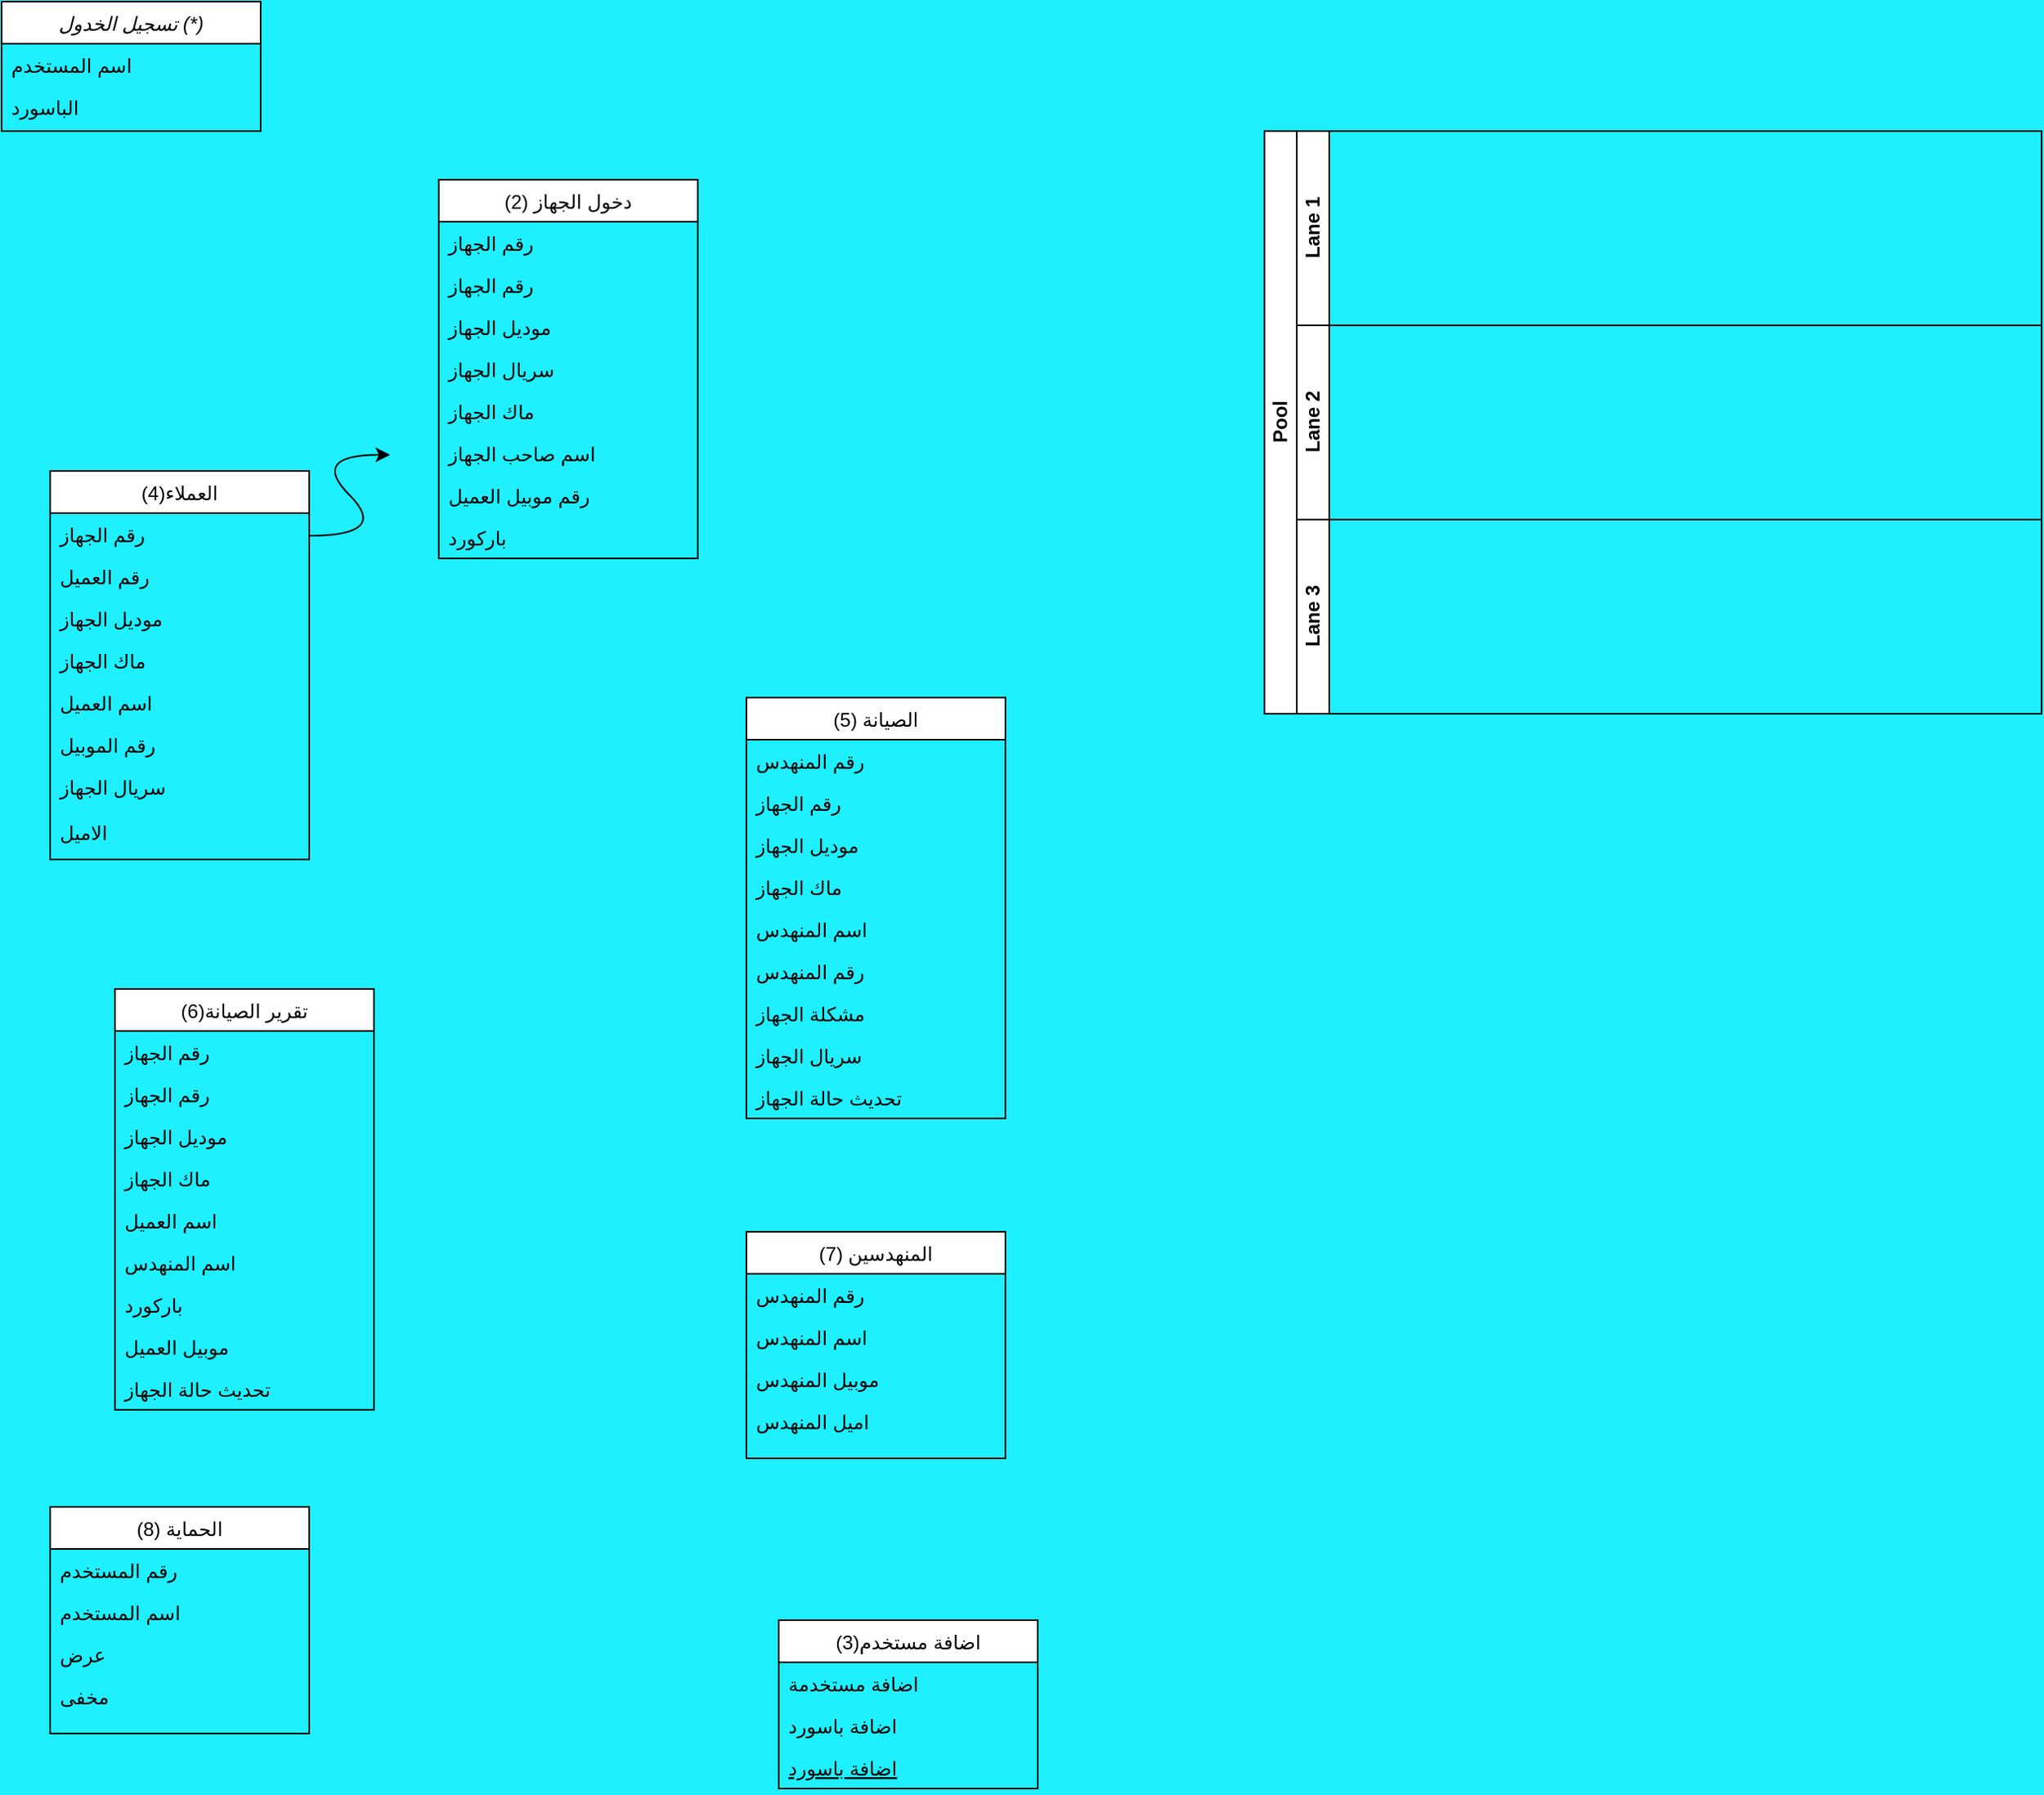 <mxfile version="26.0.8">
  <diagram id="C5RBs43oDa-KdzZeNtuy" name="Page-1">
    <mxGraphModel dx="1434" dy="833" grid="1" gridSize="10" guides="1" tooltips="1" connect="1" arrows="1" fold="1" page="1" pageScale="1" pageWidth="827" pageHeight="1169" background="light-dark(#1EF0FF,#121212)" math="0" shadow="0">
      <root>
        <mxCell id="WIyWlLk6GJQsqaUBKTNV-0" />
        <mxCell id="WIyWlLk6GJQsqaUBKTNV-1" parent="WIyWlLk6GJQsqaUBKTNV-0" />
        <mxCell id="zkfFHV4jXpPFQw0GAbJ--0" value="تسجيل الخدول (*)" style="swimlane;fontStyle=2;align=center;verticalAlign=top;childLayout=stackLayout;horizontal=1;startSize=26;horizontalStack=0;resizeParent=1;resizeLast=0;collapsible=1;marginBottom=0;rounded=0;shadow=0;strokeWidth=1;" parent="WIyWlLk6GJQsqaUBKTNV-1" vertex="1">
          <mxGeometry x="80" y="30" width="160" height="80" as="geometry">
            <mxRectangle x="230" y="140" width="160" height="26" as="alternateBounds" />
          </mxGeometry>
        </mxCell>
        <mxCell id="zkfFHV4jXpPFQw0GAbJ--1" value="اسم المستخدم" style="text;align=left;verticalAlign=top;spacingLeft=4;spacingRight=4;overflow=hidden;rotatable=0;points=[[0,0.5],[1,0.5]];portConstraint=eastwest;" parent="zkfFHV4jXpPFQw0GAbJ--0" vertex="1">
          <mxGeometry y="26" width="160" height="26" as="geometry" />
        </mxCell>
        <mxCell id="zkfFHV4jXpPFQw0GAbJ--2" value="الباسورد" style="text;align=left;verticalAlign=top;spacingLeft=4;spacingRight=4;overflow=hidden;rotatable=0;points=[[0,0.5],[1,0.5]];portConstraint=eastwest;rounded=0;shadow=0;html=0;" parent="zkfFHV4jXpPFQw0GAbJ--0" vertex="1">
          <mxGeometry y="52" width="160" height="26" as="geometry" />
        </mxCell>
        <mxCell id="zkfFHV4jXpPFQw0GAbJ--6" value="اضافة مستخدم(3)" style="swimlane;fontStyle=0;align=center;verticalAlign=top;childLayout=stackLayout;horizontal=1;startSize=26;horizontalStack=0;resizeParent=1;resizeLast=0;collapsible=1;marginBottom=0;rounded=0;shadow=0;strokeWidth=1;" parent="WIyWlLk6GJQsqaUBKTNV-1" vertex="1">
          <mxGeometry x="560" y="1030" width="160" height="104" as="geometry">
            <mxRectangle x="540" y="616" width="160" height="26" as="alternateBounds" />
          </mxGeometry>
        </mxCell>
        <mxCell id="zkfFHV4jXpPFQw0GAbJ--7" value="اضافة مستخدمة" style="text;align=left;verticalAlign=top;spacingLeft=4;spacingRight=4;overflow=hidden;rotatable=0;points=[[0,0.5],[1,0.5]];portConstraint=eastwest;" parent="zkfFHV4jXpPFQw0GAbJ--6" vertex="1">
          <mxGeometry y="26" width="160" height="26" as="geometry" />
        </mxCell>
        <mxCell id="zkfFHV4jXpPFQw0GAbJ--8" value="اضافة باسورد" style="text;align=left;verticalAlign=top;spacingLeft=4;spacingRight=4;overflow=hidden;rotatable=0;points=[[0,0.5],[1,0.5]];portConstraint=eastwest;rounded=0;shadow=0;html=0;" parent="zkfFHV4jXpPFQw0GAbJ--6" vertex="1">
          <mxGeometry y="52" width="160" height="26" as="geometry" />
        </mxCell>
        <mxCell id="zkfFHV4jXpPFQw0GAbJ--10" value="اضافة باسورد" style="text;align=left;verticalAlign=top;spacingLeft=4;spacingRight=4;overflow=hidden;rotatable=0;points=[[0,0.5],[1,0.5]];portConstraint=eastwest;fontStyle=4" parent="zkfFHV4jXpPFQw0GAbJ--6" vertex="1">
          <mxGeometry y="78" width="160" height="26" as="geometry" />
        </mxCell>
        <mxCell id="zkfFHV4jXpPFQw0GAbJ--13" value="العملاء(4)" style="swimlane;fontStyle=0;align=center;verticalAlign=top;childLayout=stackLayout;horizontal=1;startSize=26;horizontalStack=0;resizeParent=1;resizeLast=0;collapsible=1;marginBottom=0;rounded=0;shadow=0;strokeWidth=1;" parent="WIyWlLk6GJQsqaUBKTNV-1" vertex="1">
          <mxGeometry x="110" y="320" width="160" height="240" as="geometry">
            <mxRectangle x="540" y="350" width="160" height="26" as="alternateBounds" />
          </mxGeometry>
        </mxCell>
        <mxCell id="zkfFHV4jXpPFQw0GAbJ--14" value="رقم الجهاز" style="text;align=left;verticalAlign=top;spacingLeft=4;spacingRight=4;overflow=hidden;rotatable=0;points=[[0,0.5],[1,0.5]];portConstraint=eastwest;" parent="zkfFHV4jXpPFQw0GAbJ--13" vertex="1">
          <mxGeometry y="26" width="160" height="26" as="geometry" />
        </mxCell>
        <mxCell id="AMiN39QSzYucy0YRh3hm-0" value="رقم العميل" style="text;align=left;verticalAlign=top;spacingLeft=4;spacingRight=4;overflow=hidden;rotatable=0;points=[[0,0.5],[1,0.5]];portConstraint=eastwest;" vertex="1" parent="zkfFHV4jXpPFQw0GAbJ--13">
          <mxGeometry y="52" width="160" height="26" as="geometry" />
        </mxCell>
        <mxCell id="AMiN39QSzYucy0YRh3hm-1" value="موديل الجهاز" style="text;align=left;verticalAlign=top;spacingLeft=4;spacingRight=4;overflow=hidden;rotatable=0;points=[[0,0.5],[1,0.5]];portConstraint=eastwest;" vertex="1" parent="zkfFHV4jXpPFQw0GAbJ--13">
          <mxGeometry y="78" width="160" height="26" as="geometry" />
        </mxCell>
        <mxCell id="AMiN39QSzYucy0YRh3hm-2" value="ماك الجهاز" style="text;align=left;verticalAlign=top;spacingLeft=4;spacingRight=4;overflow=hidden;rotatable=0;points=[[0,0.5],[1,0.5]];portConstraint=eastwest;" vertex="1" parent="zkfFHV4jXpPFQw0GAbJ--13">
          <mxGeometry y="104" width="160" height="26" as="geometry" />
        </mxCell>
        <mxCell id="AMiN39QSzYucy0YRh3hm-3" value="اسم العميل" style="text;align=left;verticalAlign=top;spacingLeft=4;spacingRight=4;overflow=hidden;rotatable=0;points=[[0,0.5],[1,0.5]];portConstraint=eastwest;" vertex="1" parent="zkfFHV4jXpPFQw0GAbJ--13">
          <mxGeometry y="130" width="160" height="26" as="geometry" />
        </mxCell>
        <mxCell id="AMiN39QSzYucy0YRh3hm-4" value="رقم الموبيل" style="text;align=left;verticalAlign=top;spacingLeft=4;spacingRight=4;overflow=hidden;rotatable=0;points=[[0,0.5],[1,0.5]];portConstraint=eastwest;" vertex="1" parent="zkfFHV4jXpPFQw0GAbJ--13">
          <mxGeometry y="156" width="160" height="26" as="geometry" />
        </mxCell>
        <mxCell id="AMiN39QSzYucy0YRh3hm-5" value="سريال الجهاز" style="text;align=left;verticalAlign=top;spacingLeft=4;spacingRight=4;overflow=hidden;rotatable=0;points=[[0,0.5],[1,0.5]];portConstraint=eastwest;" vertex="1" parent="zkfFHV4jXpPFQw0GAbJ--13">
          <mxGeometry y="182" width="160" height="28" as="geometry" />
        </mxCell>
        <mxCell id="AMiN39QSzYucy0YRh3hm-7" value="الاميل " style="text;align=left;verticalAlign=top;spacingLeft=4;spacingRight=4;overflow=hidden;rotatable=0;points=[[0,0.5],[1,0.5]];portConstraint=eastwest;" vertex="1" parent="zkfFHV4jXpPFQw0GAbJ--13">
          <mxGeometry y="210" width="160" height="26" as="geometry" />
        </mxCell>
        <mxCell id="zkfFHV4jXpPFQw0GAbJ--17" value="دخول الجهاز (2)" style="swimlane;fontStyle=0;align=center;verticalAlign=top;childLayout=stackLayout;horizontal=1;startSize=26;horizontalStack=0;resizeParent=1;resizeLast=0;collapsible=1;marginBottom=0;rounded=0;shadow=0;strokeWidth=1;" parent="WIyWlLk6GJQsqaUBKTNV-1" vertex="1">
          <mxGeometry x="350" y="140" width="160" height="234" as="geometry">
            <mxRectangle x="540" y="130" width="160" height="26" as="alternateBounds" />
          </mxGeometry>
        </mxCell>
        <mxCell id="AMiN39QSzYucy0YRh3hm-57" value="رقم الجهاز" style="text;align=left;verticalAlign=top;spacingLeft=4;spacingRight=4;overflow=hidden;rotatable=0;points=[[0,0.5],[1,0.5]];portConstraint=eastwest;" vertex="1" parent="zkfFHV4jXpPFQw0GAbJ--17">
          <mxGeometry y="26" width="160" height="26" as="geometry" />
        </mxCell>
        <mxCell id="zkfFHV4jXpPFQw0GAbJ--18" value="رقم الجهاز" style="text;align=left;verticalAlign=top;spacingLeft=4;spacingRight=4;overflow=hidden;rotatable=0;points=[[0,0.5],[1,0.5]];portConstraint=eastwest;" parent="zkfFHV4jXpPFQw0GAbJ--17" vertex="1">
          <mxGeometry y="52" width="160" height="26" as="geometry" />
        </mxCell>
        <mxCell id="zkfFHV4jXpPFQw0GAbJ--19" value="موديل الجهاز" style="text;align=left;verticalAlign=top;spacingLeft=4;spacingRight=4;overflow=hidden;rotatable=0;points=[[0,0.5],[1,0.5]];portConstraint=eastwest;rounded=0;shadow=0;html=0;" parent="zkfFHV4jXpPFQw0GAbJ--17" vertex="1">
          <mxGeometry y="78" width="160" height="26" as="geometry" />
        </mxCell>
        <mxCell id="zkfFHV4jXpPFQw0GAbJ--20" value="سريال الجهاز" style="text;align=left;verticalAlign=top;spacingLeft=4;spacingRight=4;overflow=hidden;rotatable=0;points=[[0,0.5],[1,0.5]];portConstraint=eastwest;rounded=0;shadow=0;html=0;" parent="zkfFHV4jXpPFQw0GAbJ--17" vertex="1">
          <mxGeometry y="104" width="160" height="26" as="geometry" />
        </mxCell>
        <mxCell id="zkfFHV4jXpPFQw0GAbJ--21" value="ماك الجهاز" style="text;align=left;verticalAlign=top;spacingLeft=4;spacingRight=4;overflow=hidden;rotatable=0;points=[[0,0.5],[1,0.5]];portConstraint=eastwest;rounded=0;shadow=0;html=0;" parent="zkfFHV4jXpPFQw0GAbJ--17" vertex="1">
          <mxGeometry y="130" width="160" height="26" as="geometry" />
        </mxCell>
        <mxCell id="zkfFHV4jXpPFQw0GAbJ--22" value="اسم صاحب الجهاز" style="text;align=left;verticalAlign=top;spacingLeft=4;spacingRight=4;overflow=hidden;rotatable=0;points=[[0,0.5],[1,0.5]];portConstraint=eastwest;rounded=0;shadow=0;html=0;" parent="zkfFHV4jXpPFQw0GAbJ--17" vertex="1">
          <mxGeometry y="156" width="160" height="26" as="geometry" />
        </mxCell>
        <mxCell id="zkfFHV4jXpPFQw0GAbJ--24" value="رقم موبيل العميل " style="text;align=left;verticalAlign=top;spacingLeft=4;spacingRight=4;overflow=hidden;rotatable=0;points=[[0,0.5],[1,0.5]];portConstraint=eastwest;" parent="zkfFHV4jXpPFQw0GAbJ--17" vertex="1">
          <mxGeometry y="182" width="160" height="26" as="geometry" />
        </mxCell>
        <mxCell id="zkfFHV4jXpPFQw0GAbJ--25" value="باركورد" style="text;align=left;verticalAlign=top;spacingLeft=4;spacingRight=4;overflow=hidden;rotatable=0;points=[[0,0.5],[1,0.5]];portConstraint=eastwest;" parent="zkfFHV4jXpPFQw0GAbJ--17" vertex="1">
          <mxGeometry y="208" width="160" height="26" as="geometry" />
        </mxCell>
        <mxCell id="AMiN39QSzYucy0YRh3hm-16" value="الصيانة (5)" style="swimlane;fontStyle=0;align=center;verticalAlign=top;childLayout=stackLayout;horizontal=1;startSize=26;horizontalStack=0;resizeParent=1;resizeLast=0;collapsible=1;marginBottom=0;rounded=0;shadow=0;strokeWidth=1;" vertex="1" parent="WIyWlLk6GJQsqaUBKTNV-1">
          <mxGeometry x="540" y="460" width="160" height="260" as="geometry">
            <mxRectangle x="540" y="694" width="160" height="26" as="alternateBounds" />
          </mxGeometry>
        </mxCell>
        <mxCell id="AMiN39QSzYucy0YRh3hm-17" value="رقم المنهدس" style="text;align=left;verticalAlign=top;spacingLeft=4;spacingRight=4;overflow=hidden;rotatable=0;points=[[0,0.5],[1,0.5]];portConstraint=eastwest;" vertex="1" parent="AMiN39QSzYucy0YRh3hm-16">
          <mxGeometry y="26" width="160" height="26" as="geometry" />
        </mxCell>
        <mxCell id="AMiN39QSzYucy0YRh3hm-18" value="رقم الجهاز " style="text;align=left;verticalAlign=top;spacingLeft=4;spacingRight=4;overflow=hidden;rotatable=0;points=[[0,0.5],[1,0.5]];portConstraint=eastwest;rounded=0;shadow=0;html=0;" vertex="1" parent="AMiN39QSzYucy0YRh3hm-16">
          <mxGeometry y="52" width="160" height="26" as="geometry" />
        </mxCell>
        <mxCell id="AMiN39QSzYucy0YRh3hm-20" value="موديل الجهاز" style="text;align=left;verticalAlign=top;spacingLeft=4;spacingRight=4;overflow=hidden;rotatable=0;points=[[0,0.5],[1,0.5]];portConstraint=eastwest;rounded=0;shadow=0;html=0;" vertex="1" parent="AMiN39QSzYucy0YRh3hm-16">
          <mxGeometry y="78" width="160" height="26" as="geometry" />
        </mxCell>
        <mxCell id="AMiN39QSzYucy0YRh3hm-21" value="ماك الجهاز" style="text;align=left;verticalAlign=top;spacingLeft=4;spacingRight=4;overflow=hidden;rotatable=0;points=[[0,0.5],[1,0.5]];portConstraint=eastwest;rounded=0;shadow=0;html=0;" vertex="1" parent="AMiN39QSzYucy0YRh3hm-16">
          <mxGeometry y="104" width="160" height="26" as="geometry" />
        </mxCell>
        <mxCell id="AMiN39QSzYucy0YRh3hm-22" value="اسم المنهدس " style="text;align=left;verticalAlign=top;spacingLeft=4;spacingRight=4;overflow=hidden;rotatable=0;points=[[0,0.5],[1,0.5]];portConstraint=eastwest;rounded=0;shadow=0;html=0;" vertex="1" parent="AMiN39QSzYucy0YRh3hm-16">
          <mxGeometry y="130" width="160" height="26" as="geometry" />
        </mxCell>
        <mxCell id="AMiN39QSzYucy0YRh3hm-23" value="رقم المنهدس" style="text;align=left;verticalAlign=top;spacingLeft=4;spacingRight=4;overflow=hidden;rotatable=0;points=[[0,0.5],[1,0.5]];portConstraint=eastwest;rounded=0;shadow=0;html=0;" vertex="1" parent="AMiN39QSzYucy0YRh3hm-16">
          <mxGeometry y="156" width="160" height="26" as="geometry" />
        </mxCell>
        <mxCell id="AMiN39QSzYucy0YRh3hm-24" value="مشكلة الجهاز" style="text;align=left;verticalAlign=top;spacingLeft=4;spacingRight=4;overflow=hidden;rotatable=0;points=[[0,0.5],[1,0.5]];portConstraint=eastwest;rounded=0;shadow=0;html=0;" vertex="1" parent="AMiN39QSzYucy0YRh3hm-16">
          <mxGeometry y="182" width="160" height="26" as="geometry" />
        </mxCell>
        <mxCell id="AMiN39QSzYucy0YRh3hm-25" value="سريال الجهاز" style="text;align=left;verticalAlign=top;spacingLeft=4;spacingRight=4;overflow=hidden;rotatable=0;points=[[0,0.5],[1,0.5]];portConstraint=eastwest;rounded=0;shadow=0;html=0;" vertex="1" parent="AMiN39QSzYucy0YRh3hm-16">
          <mxGeometry y="208" width="160" height="26" as="geometry" />
        </mxCell>
        <mxCell id="AMiN39QSzYucy0YRh3hm-26" value="تحديث حالة الجهاز" style="text;align=left;verticalAlign=top;spacingLeft=4;spacingRight=4;overflow=hidden;rotatable=0;points=[[0,0.5],[1,0.5]];portConstraint=eastwest;rounded=0;shadow=0;html=0;" vertex="1" parent="AMiN39QSzYucy0YRh3hm-16">
          <mxGeometry y="234" width="160" height="26" as="geometry" />
        </mxCell>
        <mxCell id="AMiN39QSzYucy0YRh3hm-27" value="تقرير الصيانة(6)" style="swimlane;fontStyle=0;align=center;verticalAlign=top;childLayout=stackLayout;horizontal=1;startSize=26;horizontalStack=0;resizeParent=1;resizeLast=0;collapsible=1;marginBottom=0;rounded=0;shadow=0;strokeWidth=1;" vertex="1" parent="WIyWlLk6GJQsqaUBKTNV-1">
          <mxGeometry x="150" y="640" width="160" height="260" as="geometry">
            <mxRectangle x="540" y="694" width="160" height="26" as="alternateBounds" />
          </mxGeometry>
        </mxCell>
        <mxCell id="AMiN39QSzYucy0YRh3hm-28" value="رقم الجهاز" style="text;align=left;verticalAlign=top;spacingLeft=4;spacingRight=4;overflow=hidden;rotatable=0;points=[[0,0.5],[1,0.5]];portConstraint=eastwest;" vertex="1" parent="AMiN39QSzYucy0YRh3hm-27">
          <mxGeometry y="26" width="160" height="26" as="geometry" />
        </mxCell>
        <mxCell id="AMiN39QSzYucy0YRh3hm-29" value="رقم الجهاز " style="text;align=left;verticalAlign=top;spacingLeft=4;spacingRight=4;overflow=hidden;rotatable=0;points=[[0,0.5],[1,0.5]];portConstraint=eastwest;rounded=0;shadow=0;html=0;" vertex="1" parent="AMiN39QSzYucy0YRh3hm-27">
          <mxGeometry y="52" width="160" height="26" as="geometry" />
        </mxCell>
        <mxCell id="AMiN39QSzYucy0YRh3hm-30" value="موديل الجهاز" style="text;align=left;verticalAlign=top;spacingLeft=4;spacingRight=4;overflow=hidden;rotatable=0;points=[[0,0.5],[1,0.5]];portConstraint=eastwest;rounded=0;shadow=0;html=0;" vertex="1" parent="AMiN39QSzYucy0YRh3hm-27">
          <mxGeometry y="78" width="160" height="26" as="geometry" />
        </mxCell>
        <mxCell id="AMiN39QSzYucy0YRh3hm-31" value="ماك الجهاز" style="text;align=left;verticalAlign=top;spacingLeft=4;spacingRight=4;overflow=hidden;rotatable=0;points=[[0,0.5],[1,0.5]];portConstraint=eastwest;rounded=0;shadow=0;html=0;" vertex="1" parent="AMiN39QSzYucy0YRh3hm-27">
          <mxGeometry y="104" width="160" height="26" as="geometry" />
        </mxCell>
        <mxCell id="AMiN39QSzYucy0YRh3hm-32" value="اسم العميل " style="text;align=left;verticalAlign=top;spacingLeft=4;spacingRight=4;overflow=hidden;rotatable=0;points=[[0,0.5],[1,0.5]];portConstraint=eastwest;rounded=0;shadow=0;html=0;" vertex="1" parent="AMiN39QSzYucy0YRh3hm-27">
          <mxGeometry y="130" width="160" height="26" as="geometry" />
        </mxCell>
        <mxCell id="AMiN39QSzYucy0YRh3hm-33" value="اسم المنهدس" style="text;align=left;verticalAlign=top;spacingLeft=4;spacingRight=4;overflow=hidden;rotatable=0;points=[[0,0.5],[1,0.5]];portConstraint=eastwest;rounded=0;shadow=0;html=0;" vertex="1" parent="AMiN39QSzYucy0YRh3hm-27">
          <mxGeometry y="156" width="160" height="26" as="geometry" />
        </mxCell>
        <mxCell id="AMiN39QSzYucy0YRh3hm-34" value="باركورد" style="text;align=left;verticalAlign=top;spacingLeft=4;spacingRight=4;overflow=hidden;rotatable=0;points=[[0,0.5],[1,0.5]];portConstraint=eastwest;rounded=0;shadow=0;html=0;" vertex="1" parent="AMiN39QSzYucy0YRh3hm-27">
          <mxGeometry y="182" width="160" height="26" as="geometry" />
        </mxCell>
        <mxCell id="AMiN39QSzYucy0YRh3hm-35" value="موبيل العميل " style="text;align=left;verticalAlign=top;spacingLeft=4;spacingRight=4;overflow=hidden;rotatable=0;points=[[0,0.5],[1,0.5]];portConstraint=eastwest;rounded=0;shadow=0;html=0;" vertex="1" parent="AMiN39QSzYucy0YRh3hm-27">
          <mxGeometry y="208" width="160" height="26" as="geometry" />
        </mxCell>
        <mxCell id="AMiN39QSzYucy0YRh3hm-36" value="تحديث حالة الجهاز" style="text;align=left;verticalAlign=top;spacingLeft=4;spacingRight=4;overflow=hidden;rotatable=0;points=[[0,0.5],[1,0.5]];portConstraint=eastwest;rounded=0;shadow=0;html=0;" vertex="1" parent="AMiN39QSzYucy0YRh3hm-27">
          <mxGeometry y="234" width="160" height="26" as="geometry" />
        </mxCell>
        <mxCell id="AMiN39QSzYucy0YRh3hm-37" value="المنهدسين (7)" style="swimlane;fontStyle=0;align=center;verticalAlign=top;childLayout=stackLayout;horizontal=1;startSize=26;horizontalStack=0;resizeParent=1;resizeLast=0;collapsible=1;marginBottom=0;rounded=0;shadow=0;strokeWidth=1;" vertex="1" parent="WIyWlLk6GJQsqaUBKTNV-1">
          <mxGeometry x="540" y="790" width="160" height="140" as="geometry">
            <mxRectangle x="540" y="694" width="160" height="26" as="alternateBounds" />
          </mxGeometry>
        </mxCell>
        <mxCell id="AMiN39QSzYucy0YRh3hm-38" value="رقم المنهدس" style="text;align=left;verticalAlign=top;spacingLeft=4;spacingRight=4;overflow=hidden;rotatable=0;points=[[0,0.5],[1,0.5]];portConstraint=eastwest;" vertex="1" parent="AMiN39QSzYucy0YRh3hm-37">
          <mxGeometry y="26" width="160" height="26" as="geometry" />
        </mxCell>
        <mxCell id="AMiN39QSzYucy0YRh3hm-39" value="اسم المنهدس" style="text;align=left;verticalAlign=top;spacingLeft=4;spacingRight=4;overflow=hidden;rotatable=0;points=[[0,0.5],[1,0.5]];portConstraint=eastwest;rounded=0;shadow=0;html=0;" vertex="1" parent="AMiN39QSzYucy0YRh3hm-37">
          <mxGeometry y="52" width="160" height="26" as="geometry" />
        </mxCell>
        <mxCell id="AMiN39QSzYucy0YRh3hm-40" value="موبيل المنهدس " style="text;align=left;verticalAlign=top;spacingLeft=4;spacingRight=4;overflow=hidden;rotatable=0;points=[[0,0.5],[1,0.5]];portConstraint=eastwest;rounded=0;shadow=0;html=0;" vertex="1" parent="AMiN39QSzYucy0YRh3hm-37">
          <mxGeometry y="78" width="160" height="26" as="geometry" />
        </mxCell>
        <mxCell id="AMiN39QSzYucy0YRh3hm-41" value="اميل المنهدس" style="text;align=left;verticalAlign=top;spacingLeft=4;spacingRight=4;overflow=hidden;rotatable=0;points=[[0,0.5],[1,0.5]];portConstraint=eastwest;rounded=0;shadow=0;html=0;" vertex="1" parent="AMiN39QSzYucy0YRh3hm-37">
          <mxGeometry y="104" width="160" height="26" as="geometry" />
        </mxCell>
        <mxCell id="AMiN39QSzYucy0YRh3hm-47" value="الحماية (8)" style="swimlane;fontStyle=0;align=center;verticalAlign=top;childLayout=stackLayout;horizontal=1;startSize=26;horizontalStack=0;resizeParent=1;resizeLast=0;collapsible=1;marginBottom=0;rounded=0;shadow=0;strokeWidth=1;" vertex="1" parent="WIyWlLk6GJQsqaUBKTNV-1">
          <mxGeometry x="110" y="960" width="160" height="140" as="geometry">
            <mxRectangle x="540" y="694" width="160" height="26" as="alternateBounds" />
          </mxGeometry>
        </mxCell>
        <mxCell id="AMiN39QSzYucy0YRh3hm-48" value="رقم المستخدم" style="text;align=left;verticalAlign=top;spacingLeft=4;spacingRight=4;overflow=hidden;rotatable=0;points=[[0,0.5],[1,0.5]];portConstraint=eastwest;" vertex="1" parent="AMiN39QSzYucy0YRh3hm-47">
          <mxGeometry y="26" width="160" height="26" as="geometry" />
        </mxCell>
        <mxCell id="AMiN39QSzYucy0YRh3hm-49" value="اسم المستخدم" style="text;align=left;verticalAlign=top;spacingLeft=4;spacingRight=4;overflow=hidden;rotatable=0;points=[[0,0.5],[1,0.5]];portConstraint=eastwest;rounded=0;shadow=0;html=0;" vertex="1" parent="AMiN39QSzYucy0YRh3hm-47">
          <mxGeometry y="52" width="160" height="26" as="geometry" />
        </mxCell>
        <mxCell id="AMiN39QSzYucy0YRh3hm-50" value="عرض" style="text;align=left;verticalAlign=top;spacingLeft=4;spacingRight=4;overflow=hidden;rotatable=0;points=[[0,0.5],[1,0.5]];portConstraint=eastwest;rounded=0;shadow=0;html=0;" vertex="1" parent="AMiN39QSzYucy0YRh3hm-47">
          <mxGeometry y="78" width="160" height="26" as="geometry" />
        </mxCell>
        <mxCell id="AMiN39QSzYucy0YRh3hm-51" value="مخفى" style="text;align=left;verticalAlign=top;spacingLeft=4;spacingRight=4;overflow=hidden;rotatable=0;points=[[0,0.5],[1,0.5]];portConstraint=eastwest;rounded=0;shadow=0;html=0;" vertex="1" parent="AMiN39QSzYucy0YRh3hm-47">
          <mxGeometry y="104" width="160" height="36" as="geometry" />
        </mxCell>
        <mxCell id="AMiN39QSzYucy0YRh3hm-59" value="" style="curved=1;endArrow=classic;html=1;rounded=0;" edge="1" parent="WIyWlLk6GJQsqaUBKTNV-1">
          <mxGeometry width="50" height="50" relative="1" as="geometry">
            <mxPoint x="270" y="360" as="sourcePoint" />
            <mxPoint x="320" y="310" as="targetPoint" />
            <Array as="points">
              <mxPoint x="320" y="360" />
              <mxPoint x="270" y="310" />
            </Array>
          </mxGeometry>
        </mxCell>
        <mxCell id="AMiN39QSzYucy0YRh3hm-61" value="Pool" style="swimlane;childLayout=stackLayout;resizeParent=1;resizeParentMax=0;horizontal=0;startSize=20;horizontalStack=0;html=1;direction=east;" vertex="1" parent="WIyWlLk6GJQsqaUBKTNV-1">
          <mxGeometry x="860" y="110" width="480" height="360" as="geometry" />
        </mxCell>
        <mxCell id="AMiN39QSzYucy0YRh3hm-62" value="Lane 1" style="swimlane;startSize=20;horizontal=0;html=1;" vertex="1" parent="AMiN39QSzYucy0YRh3hm-61">
          <mxGeometry x="20" width="460" height="120" as="geometry" />
        </mxCell>
        <mxCell id="AMiN39QSzYucy0YRh3hm-63" value="Lane 2" style="swimlane;startSize=20;horizontal=0;html=1;" vertex="1" parent="AMiN39QSzYucy0YRh3hm-61">
          <mxGeometry x="20" y="120" width="460" height="120" as="geometry" />
        </mxCell>
        <mxCell id="AMiN39QSzYucy0YRh3hm-64" value="Lane 3" style="swimlane;startSize=20;horizontal=0;html=1;" vertex="1" parent="AMiN39QSzYucy0YRh3hm-61">
          <mxGeometry x="20" y="240" width="460" height="120" as="geometry" />
        </mxCell>
      </root>
    </mxGraphModel>
  </diagram>
</mxfile>
